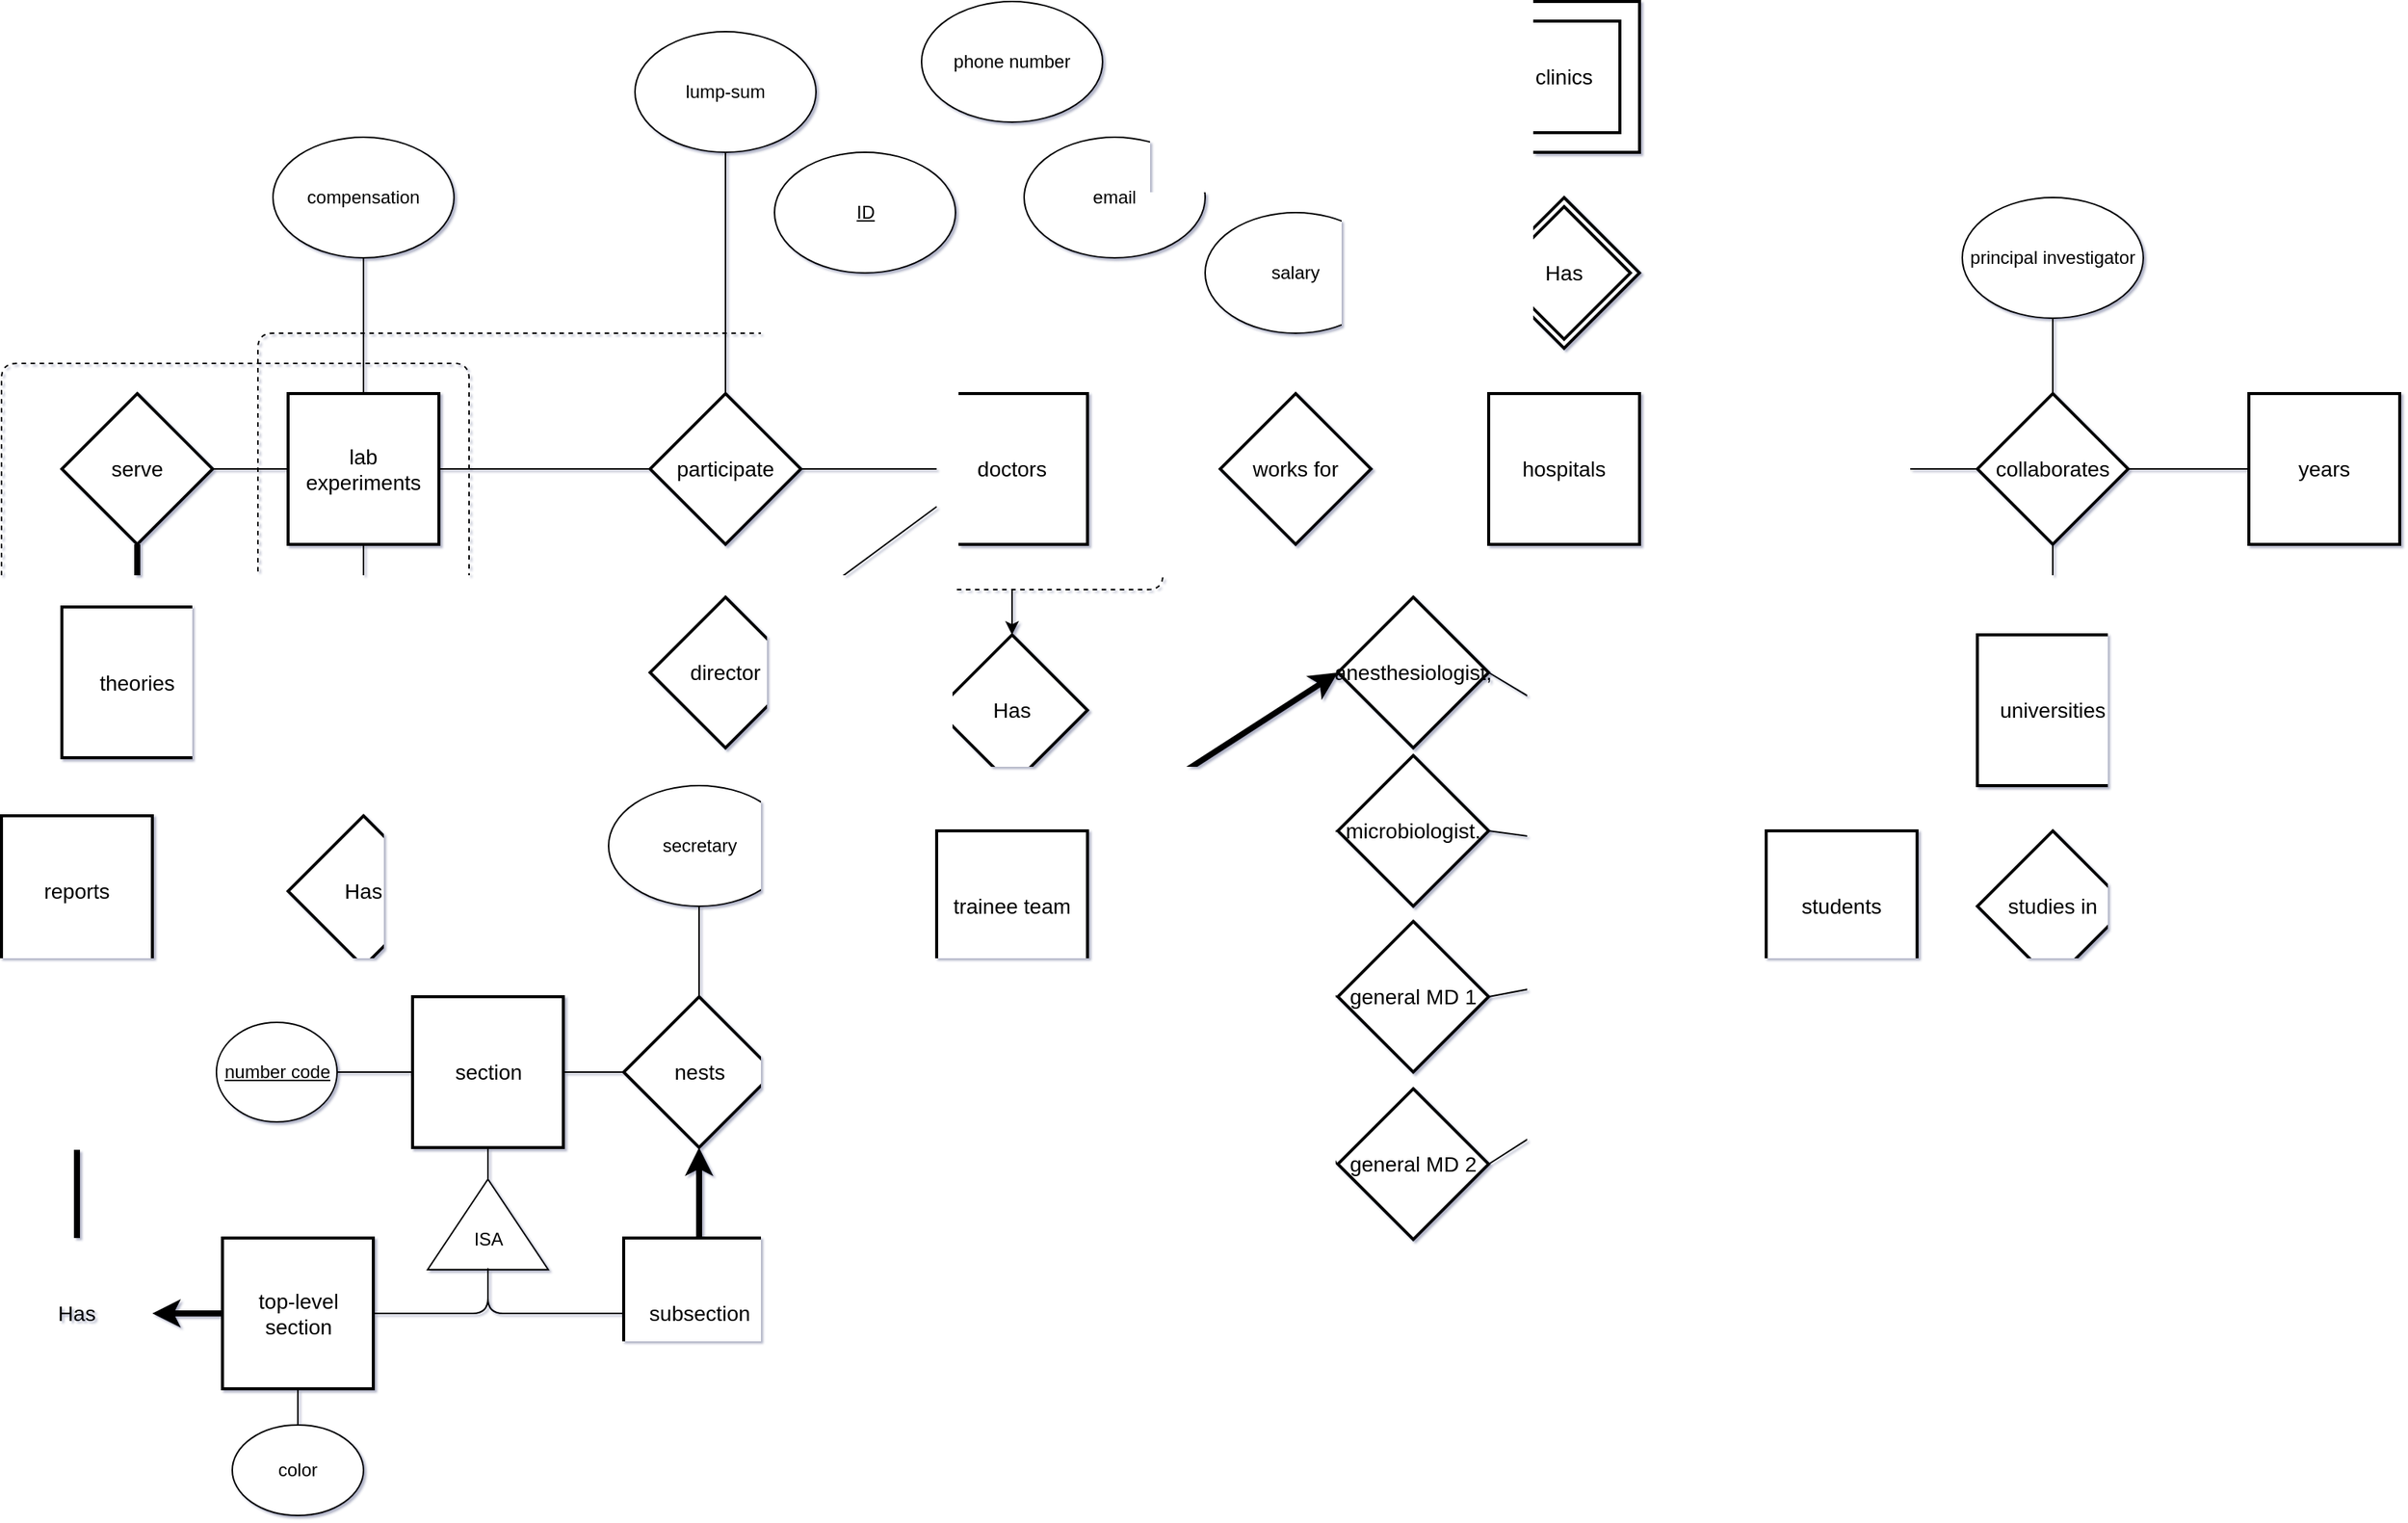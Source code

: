 <mxfile version="12.1.3" type="device" pages="1"><diagram id="QM0NJFeSqQSPvb3CgohX" name="Pagina-1"><mxGraphModel dx="2645" dy="2197" grid="1" gridSize="10" guides="1" tooltips="1" connect="1" arrows="1" fold="1" page="1" pageScale="1" pageWidth="827" pageHeight="1169" background="none" math="0" shadow="1"><root><mxCell id="ZSXTeygLcAKhFnz351AE-0"/><mxCell id="ZSXTeygLcAKhFnz351AE-1" parent="ZSXTeygLcAKhFnz351AE-0"/><mxCell id="ZSXTeygLcAKhFnz351AE-2" value="doctors" style="strokeWidth=2;whiteSpace=wrap;html=1;align=center;fontSize=14;" parent="ZSXTeygLcAKhFnz351AE-1" vertex="1"><mxGeometry x="250" y="70" width="100" height="100" as="geometry"/></mxCell><mxCell id="ZSXTeygLcAKhFnz351AE-3" value="hospitals" style="strokeWidth=2;whiteSpace=wrap;html=1;align=center;fontSize=14;" parent="ZSXTeygLcAKhFnz351AE-1" vertex="1"><mxGeometry x="616" y="70" width="100" height="100" as="geometry"/></mxCell><mxCell id="ZSXTeygLcAKhFnz351AE-4" value="lab experiments" style="strokeWidth=2;whiteSpace=wrap;html=1;align=center;fontSize=14;" parent="ZSXTeygLcAKhFnz351AE-1" vertex="1"><mxGeometry x="-180" y="70" width="100" height="100" as="geometry"/></mxCell><mxCell id="ZSXTeygLcAKhFnz351AE-5" value="clinics" style="shape=ext;strokeWidth=2;margin=10;double=1;whiteSpace=wrap;html=1;align=center;fontSize=14;" parent="ZSXTeygLcAKhFnz351AE-1" vertex="1"><mxGeometry x="616" y="-190" width="100" height="100" as="geometry"/></mxCell><mxCell id="ZSXTeygLcAKhFnz351AE-7" value="works for" style="shape=rhombus;strokeWidth=2;fontSize=17;perimeter=rhombusPerimeter;whiteSpace=wrap;html=1;align=center;fontSize=14;" parent="ZSXTeygLcAKhFnz351AE-1" vertex="1"><mxGeometry x="438" y="70" width="100" height="100" as="geometry"/></mxCell><mxCell id="ZSXTeygLcAKhFnz351AE-8" value="Has" style="shape=rhombus;double=1;strokeWidth=2;fontSize=17;perimeter=rhombusPerimeter;whiteSpace=wrap;html=1;align=center;fontSize=14;" parent="ZSXTeygLcAKhFnz351AE-1" vertex="1"><mxGeometry x="616" y="-60" width="100" height="100" as="geometry"/></mxCell><mxCell id="ZSXTeygLcAKhFnz351AE-10" value="salary" style="ellipse;whiteSpace=wrap;html=1;strokeWidth=1;" parent="ZSXTeygLcAKhFnz351AE-1" vertex="1"><mxGeometry x="428" y="-50" width="120" height="80" as="geometry"/></mxCell><mxCell id="ZSXTeygLcAKhFnz351AE-11" value="&lt;u&gt;ID&lt;/u&gt;" style="ellipse;whiteSpace=wrap;html=1;strokeWidth=1;" parent="ZSXTeygLcAKhFnz351AE-1" vertex="1"><mxGeometry x="142.5" y="-90" width="120" height="80" as="geometry"/></mxCell><mxCell id="ZSXTeygLcAKhFnz351AE-12" value="phone number" style="ellipse;whiteSpace=wrap;html=1;strokeWidth=1;" parent="ZSXTeygLcAKhFnz351AE-1" vertex="1"><mxGeometry x="240" y="-190" width="120" height="80" as="geometry"/></mxCell><mxCell id="ZSXTeygLcAKhFnz351AE-13" value="compensation" style="ellipse;whiteSpace=wrap;html=1;strokeWidth=1;" parent="ZSXTeygLcAKhFnz351AE-1" vertex="1"><mxGeometry x="-190" y="-100" width="120" height="80" as="geometry"/></mxCell><mxCell id="ZSXTeygLcAKhFnz351AE-14" value="lump-sum" style="ellipse;whiteSpace=wrap;html=1;strokeWidth=1;" parent="ZSXTeygLcAKhFnz351AE-1" vertex="1"><mxGeometry x="50" y="-170" width="120" height="80" as="geometry"/></mxCell><mxCell id="ZSXTeygLcAKhFnz351AE-16" value="theories" style="strokeWidth=2;whiteSpace=wrap;html=1;align=center;fontSize=14;" parent="ZSXTeygLcAKhFnz351AE-1" vertex="1"><mxGeometry x="-330" y="211.5" width="100" height="100" as="geometry"/></mxCell><mxCell id="ZSXTeygLcAKhFnz351AE-18" value="director" style="shape=rhombus;strokeWidth=2;fontSize=17;perimeter=rhombusPerimeter;whiteSpace=wrap;html=1;align=center;fontSize=14;" parent="ZSXTeygLcAKhFnz351AE-1" vertex="1"><mxGeometry x="60" y="205" width="100" height="100" as="geometry"/></mxCell><mxCell id="ZSXTeygLcAKhFnz351AE-19" value="email" style="ellipse;whiteSpace=wrap;html=1;strokeWidth=1;" parent="ZSXTeygLcAKhFnz351AE-1" vertex="1"><mxGeometry x="308" y="-100" width="120" height="80" as="geometry"/></mxCell><mxCell id="ZSXTeygLcAKhFnz351AE-20" value="trainee team" style="strokeWidth=2;whiteSpace=wrap;html=1;align=center;fontSize=14;" parent="ZSXTeygLcAKhFnz351AE-1" vertex="1"><mxGeometry x="250" y="360" width="100" height="100" as="geometry"/></mxCell><mxCell id="ZSXTeygLcAKhFnz351AE-21" value="students" style="strokeWidth=2;whiteSpace=wrap;html=1;align=center;fontSize=14;" parent="ZSXTeygLcAKhFnz351AE-1" vertex="1"><mxGeometry x="800" y="360" width="100" height="100" as="geometry"/></mxCell><mxCell id="ZSXTeygLcAKhFnz351AE-22" value="universities" style="strokeWidth=2;whiteSpace=wrap;html=1;align=center;fontSize=14;" parent="ZSXTeygLcAKhFnz351AE-1" vertex="1"><mxGeometry x="940" y="230" width="100" height="100" as="geometry"/></mxCell><mxCell id="ZSXTeygLcAKhFnz351AE-23" value="studies in" style="shape=rhombus;strokeWidth=2;fontSize=17;perimeter=rhombusPerimeter;whiteSpace=wrap;html=1;align=center;fontSize=14;" parent="ZSXTeygLcAKhFnz351AE-1" vertex="1"><mxGeometry x="940" y="360" width="100" height="100" as="geometry"/></mxCell><mxCell id="ZSXTeygLcAKhFnz351AE-26" value="Has" style="shape=rhombus;strokeWidth=2;fontSize=17;perimeter=rhombusPerimeter;whiteSpace=wrap;html=1;align=center;fontSize=14;" parent="ZSXTeygLcAKhFnz351AE-1" vertex="1"><mxGeometry x="-180" y="350" width="100" height="100" as="geometry"/></mxCell><mxCell id="ZSXTeygLcAKhFnz351AE-27" value="reports" style="strokeWidth=2;whiteSpace=wrap;html=1;align=center;fontSize=14;" parent="ZSXTeygLcAKhFnz351AE-1" vertex="1"><mxGeometry x="-370" y="350" width="100" height="100" as="geometry"/></mxCell><mxCell id="ZSXTeygLcAKhFnz351AE-28" value="Has" style="shape=rhombus;strokeWidth=2;fontSize=17;perimeter=rhombusPerimeter;whiteSpace=wrap;html=1;align=center;fontSize=14;" parent="ZSXTeygLcAKhFnz351AE-1" vertex="1"><mxGeometry x="-370" y="630" width="100" height="100" as="geometry"/></mxCell><mxCell id="ZSXTeygLcAKhFnz351AE-36" value="color" style="ellipse;whiteSpace=wrap;html=1;strokeWidth=1;" parent="ZSXTeygLcAKhFnz351AE-1" vertex="1"><mxGeometry x="-217" y="754" width="87" height="60" as="geometry"/></mxCell><mxCell id="ZSXTeygLcAKhFnz351AE-37" value="&lt;u&gt;number code&lt;/u&gt;" style="ellipse;whiteSpace=wrap;html=1;strokeWidth=1;" parent="ZSXTeygLcAKhFnz351AE-1" vertex="1"><mxGeometry x="-227.5" y="487" width="80" height="66" as="geometry"/></mxCell><mxCell id="ZSXTeygLcAKhFnz351AE-38" value="nests" style="shape=rhombus;strokeWidth=2;fontSize=17;perimeter=rhombusPerimeter;whiteSpace=wrap;html=1;align=center;fontSize=14;" parent="ZSXTeygLcAKhFnz351AE-1" vertex="1"><mxGeometry x="42.5" y="470" width="100" height="100" as="geometry"/></mxCell><mxCell id="ZSXTeygLcAKhFnz351AE-42" value="" style="endArrow=none;html=1;strokeWidth=1;exitX=0.5;exitY=1;exitDx=0;exitDy=0;entryX=0.5;entryY=0;entryDx=0;entryDy=0;" parent="ZSXTeygLcAKhFnz351AE-1" source="NHOHfofQEpUwEQ5qX0WM-1" target="ZSXTeygLcAKhFnz351AE-36" edge="1"><mxGeometry width="50" height="50" relative="1" as="geometry"><mxPoint x="-526.5" y="530" as="sourcePoint"/><mxPoint x="-649.5" y="665" as="targetPoint"/></mxGeometry></mxCell><mxCell id="ZSXTeygLcAKhFnz351AE-47" value="" style="endArrow=none;html=1;strokeWidth=1;exitX=0;exitY=0.5;exitDx=0;exitDy=0;entryX=1;entryY=0.5;entryDx=0;entryDy=0;" parent="ZSXTeygLcAKhFnz351AE-1" source="NHOHfofQEpUwEQ5qX0WM-5" target="ZSXTeygLcAKhFnz351AE-37" edge="1"><mxGeometry width="50" height="50" relative="1" as="geometry"><mxPoint x="-526.5" y="605" as="sourcePoint"/><mxPoint x="-197.5" y="505" as="targetPoint"/></mxGeometry></mxCell><mxCell id="ZSXTeygLcAKhFnz351AE-50" value="" style="endArrow=none;html=1;strokeWidth=1;exitX=0.5;exitY=1;exitDx=0;exitDy=0;entryX=0.5;entryY=0;entryDx=0;entryDy=0;" parent="ZSXTeygLcAKhFnz351AE-1" source="ZSXTeygLcAKhFnz351AE-13" target="ZSXTeygLcAKhFnz351AE-4" edge="1"><mxGeometry width="50" height="50" relative="1" as="geometry"><mxPoint x="-60" y="600" as="sourcePoint"/><mxPoint x="-90" y="360" as="targetPoint"/></mxGeometry></mxCell><mxCell id="ZSXTeygLcAKhFnz351AE-52" value="" style="endArrow=none;html=1;strokeWidth=1;exitX=0;exitY=0.75;exitDx=0;exitDy=0;entryX=1;entryY=0;entryDx=0;entryDy=0;" parent="ZSXTeygLcAKhFnz351AE-1" source="ZSXTeygLcAKhFnz351AE-2" target="ZSXTeygLcAKhFnz351AE-18" edge="1"><mxGeometry width="50" height="50" relative="1" as="geometry"><mxPoint x="20" y="120" as="sourcePoint"/><mxPoint x="-390" y="440" as="targetPoint"/></mxGeometry></mxCell><mxCell id="ZSXTeygLcAKhFnz351AE-54" value="" style="endArrow=classic;html=1;strokeWidth=1;entryX=0;entryY=0.5;entryDx=0;entryDy=0;" parent="ZSXTeygLcAKhFnz351AE-1" target="ZSXTeygLcAKhFnz351AE-18" edge="1"><mxGeometry width="50" height="50" relative="1" as="geometry"><mxPoint x="-60" y="255" as="sourcePoint"/><mxPoint x="-335" y="670" as="targetPoint"/></mxGeometry></mxCell><mxCell id="ZSXTeygLcAKhFnz351AE-57" value="collaborates" style="shape=rhombus;strokeWidth=2;fontSize=17;perimeter=rhombusPerimeter;whiteSpace=wrap;html=1;align=center;fontSize=14;" parent="ZSXTeygLcAKhFnz351AE-1" vertex="1"><mxGeometry x="940" y="70" width="100" height="100" as="geometry"/></mxCell><mxCell id="ZSXTeygLcAKhFnz351AE-58" value="years" style="strokeWidth=2;whiteSpace=wrap;html=1;align=center;fontSize=14;" parent="ZSXTeygLcAKhFnz351AE-1" vertex="1"><mxGeometry x="1120" y="70" width="100" height="100" as="geometry"/></mxCell><mxCell id="ZSXTeygLcAKhFnz351AE-59" value="principal investigator" style="ellipse;whiteSpace=wrap;html=1;strokeWidth=1;" parent="ZSXTeygLcAKhFnz351AE-1" vertex="1"><mxGeometry x="930" y="-60" width="120" height="80" as="geometry"/></mxCell><mxCell id="ZSXTeygLcAKhFnz351AE-60" value="" style="endArrow=none;html=1;strokeWidth=1;exitX=0.5;exitY=0;exitDx=0;exitDy=0;entryX=0.5;entryY=1;entryDx=0;entryDy=0;" parent="ZSXTeygLcAKhFnz351AE-1" source="ZSXTeygLcAKhFnz351AE-22" target="ZSXTeygLcAKhFnz351AE-57" edge="1"><mxGeometry width="50" height="50" relative="1" as="geometry"><mxPoint x="440" y="280" as="sourcePoint"/><mxPoint x="490" y="230" as="targetPoint"/></mxGeometry></mxCell><mxCell id="ZSXTeygLcAKhFnz351AE-61" value="" style="endArrow=none;html=1;strokeWidth=1;exitX=1;exitY=0.5;exitDx=0;exitDy=0;entryX=0;entryY=0.5;entryDx=0;entryDy=0;" parent="ZSXTeygLcAKhFnz351AE-1" source="ZSXTeygLcAKhFnz351AE-21" target="ZSXTeygLcAKhFnz351AE-23" edge="1"><mxGeometry width="50" height="50" relative="1" as="geometry"><mxPoint x="690" y="320" as="sourcePoint"/><mxPoint x="740" y="270" as="targetPoint"/></mxGeometry></mxCell><mxCell id="ZSXTeygLcAKhFnz351AE-62" value="" style="endArrow=none;html=1;strokeWidth=1;exitX=1;exitY=0.5;exitDx=0;exitDy=0;entryX=0;entryY=0.25;entryDx=0;entryDy=0;" parent="ZSXTeygLcAKhFnz351AE-1" source="7Ep8FKc4gv4H6PYfno0c-1" target="ZSXTeygLcAKhFnz351AE-21" edge="1"><mxGeometry width="50" height="50" relative="1" as="geometry"><mxPoint x="780" y="410" as="sourcePoint"/><mxPoint x="680" y="240" as="targetPoint"/></mxGeometry></mxCell><mxCell id="ZSXTeygLcAKhFnz351AE-63" value="" style="endArrow=none;html=1;strokeWidth=1;entryX=0;entryY=0.5;entryDx=0;entryDy=0;exitX=1;exitY=0.5;exitDx=0;exitDy=0;" parent="ZSXTeygLcAKhFnz351AE-1" source="ZSXTeygLcAKhFnz351AE-57" target="ZSXTeygLcAKhFnz351AE-58" edge="1"><mxGeometry width="50" height="50" relative="1" as="geometry"><mxPoint x="400" y="230" as="sourcePoint"/><mxPoint x="450" y="180" as="targetPoint"/></mxGeometry></mxCell><mxCell id="ZSXTeygLcAKhFnz351AE-64" value="" style="endArrow=none;html=1;strokeWidth=1;exitX=0;exitY=0.5;exitDx=0;exitDy=0;entryX=1;entryY=0.5;entryDx=0;entryDy=0;" parent="ZSXTeygLcAKhFnz351AE-1" source="ZSXTeygLcAKhFnz351AE-57" target="ZSXTeygLcAKhFnz351AE-3" edge="1"><mxGeometry width="50" height="50" relative="1" as="geometry"><mxPoint x="450" y="260" as="sourcePoint"/><mxPoint x="500" y="210" as="targetPoint"/></mxGeometry></mxCell><mxCell id="ZSXTeygLcAKhFnz351AE-65" value="" style="endArrow=none;html=1;strokeWidth=1;exitX=0.5;exitY=0;exitDx=0;exitDy=0;entryX=0.5;entryY=1;entryDx=0;entryDy=0;" parent="ZSXTeygLcAKhFnz351AE-1" source="ZSXTeygLcAKhFnz351AE-23" target="ZSXTeygLcAKhFnz351AE-22" edge="1"><mxGeometry width="50" height="50" relative="1" as="geometry"><mxPoint x="510" y="290" as="sourcePoint"/><mxPoint x="560" y="240" as="targetPoint"/></mxGeometry></mxCell><mxCell id="ZSXTeygLcAKhFnz351AE-66" value="" style="endArrow=none;html=1;strokeWidth=1;exitX=1;exitY=0.5;exitDx=0;exitDy=0;entryX=0;entryY=0.5;entryDx=0;entryDy=0;" parent="ZSXTeygLcAKhFnz351AE-1" source="ZSXTeygLcAKhFnz351AE-7" target="ZSXTeygLcAKhFnz351AE-3" edge="1"><mxGeometry width="50" height="50" relative="1" as="geometry"><mxPoint x="350" y="260" as="sourcePoint"/><mxPoint x="400" y="210" as="targetPoint"/></mxGeometry></mxCell><mxCell id="ZSXTeygLcAKhFnz351AE-67" value="" style="endArrow=classic;html=1;strokeWidth=3;exitX=1;exitY=0.5;exitDx=0;exitDy=0;entryX=0;entryY=0.5;entryDx=0;entryDy=0;" parent="ZSXTeygLcAKhFnz351AE-1" source="ZSXTeygLcAKhFnz351AE-2" target="ZSXTeygLcAKhFnz351AE-7" edge="1"><mxGeometry width="50" height="50" relative="1" as="geometry"><mxPoint x="250" y="180" as="sourcePoint"/><mxPoint x="300" y="130" as="targetPoint"/></mxGeometry></mxCell><mxCell id="ZSXTeygLcAKhFnz351AE-69" value="serve" style="shape=rhombus;strokeWidth=2;fontSize=17;perimeter=rhombusPerimeter;whiteSpace=wrap;html=1;align=center;fontSize=14;" parent="ZSXTeygLcAKhFnz351AE-1" vertex="1"><mxGeometry x="-330" y="70" width="100" height="100" as="geometry"/></mxCell><mxCell id="ZSXTeygLcAKhFnz351AE-72" value="" style="endArrow=none;html=1;strokeWidth=4;exitX=0.5;exitY=0;exitDx=0;exitDy=0;entryX=0.5;entryY=1;entryDx=0;entryDy=0;" parent="ZSXTeygLcAKhFnz351AE-1" source="ZSXTeygLcAKhFnz351AE-16" target="ZSXTeygLcAKhFnz351AE-69" edge="1"><mxGeometry width="50" height="50" relative="1" as="geometry"><mxPoint x="-827" y="735" as="sourcePoint"/><mxPoint x="-777" y="685" as="targetPoint"/></mxGeometry></mxCell><mxCell id="ZSXTeygLcAKhFnz351AE-74" value="" style="endArrow=none;html=1;strokeWidth=1;entryX=0;entryY=0.5;entryDx=0;entryDy=0;exitX=1;exitY=0.5;exitDx=0;exitDy=0;" parent="ZSXTeygLcAKhFnz351AE-1" source="ZSXTeygLcAKhFnz351AE-69" target="ZSXTeygLcAKhFnz351AE-4" edge="1"><mxGeometry width="50" height="50" relative="1" as="geometry"><mxPoint x="-150" y="250" as="sourcePoint"/><mxPoint x="80" y="540" as="targetPoint"/></mxGeometry></mxCell><mxCell id="ZSXTeygLcAKhFnz351AE-77" value="" style="endArrow=none;html=1;strokeWidth=1;exitX=0.573;exitY=0.99;exitDx=0;exitDy=0;exitPerimeter=0;entryX=0.25;entryY=0;entryDx=0;entryDy=0;" parent="ZSXTeygLcAKhFnz351AE-1" source="ZSXTeygLcAKhFnz351AE-11" target="ZSXTeygLcAKhFnz351AE-2" edge="1"><mxGeometry width="50" height="50" relative="1" as="geometry"><mxPoint x="-30" y="190" as="sourcePoint"/><mxPoint x="20" y="140" as="targetPoint"/></mxGeometry></mxCell><mxCell id="ZSXTeygLcAKhFnz351AE-78" value="" style="endArrow=none;html=1;strokeWidth=1;exitX=0.5;exitY=1;exitDx=0;exitDy=0;entryX=0.5;entryY=0;entryDx=0;entryDy=0;" parent="ZSXTeygLcAKhFnz351AE-1" source="ZSXTeygLcAKhFnz351AE-12" target="ZSXTeygLcAKhFnz351AE-2" edge="1"><mxGeometry width="50" height="50" relative="1" as="geometry"><mxPoint x="10" y="240" as="sourcePoint"/><mxPoint x="60" y="190" as="targetPoint"/></mxGeometry></mxCell><mxCell id="ZSXTeygLcAKhFnz351AE-79" value="" style="endArrow=none;html=1;strokeWidth=1;exitX=0.5;exitY=1;exitDx=0;exitDy=0;entryX=0.75;entryY=0;entryDx=0;entryDy=0;" parent="ZSXTeygLcAKhFnz351AE-1" source="ZSXTeygLcAKhFnz351AE-19" target="ZSXTeygLcAKhFnz351AE-2" edge="1"><mxGeometry width="50" height="50" relative="1" as="geometry"><mxPoint x="30" y="250" as="sourcePoint"/><mxPoint x="80" y="200" as="targetPoint"/></mxGeometry></mxCell><mxCell id="ZSXTeygLcAKhFnz351AE-80" value="" style="endArrow=none;html=1;strokeWidth=1;exitX=0.5;exitY=0;exitDx=0;exitDy=0;entryX=0.5;entryY=1;entryDx=0;entryDy=0;" parent="ZSXTeygLcAKhFnz351AE-1" source="ZSXTeygLcAKhFnz351AE-7" target="ZSXTeygLcAKhFnz351AE-10" edge="1"><mxGeometry width="50" height="50" relative="1" as="geometry"><mxPoint x="470" y="110" as="sourcePoint"/><mxPoint x="520" y="60" as="targetPoint"/></mxGeometry></mxCell><mxCell id="ZSXTeygLcAKhFnz351AE-81" value="" style="endArrow=classic;html=1;strokeWidth=4;exitX=0.5;exitY=1;exitDx=0;exitDy=0;entryX=0.5;entryY=0;entryDx=0;entryDy=0;" parent="ZSXTeygLcAKhFnz351AE-1" source="ZSXTeygLcAKhFnz351AE-5" target="ZSXTeygLcAKhFnz351AE-8" edge="1"><mxGeometry width="50" height="50" relative="1" as="geometry"><mxPoint x="540" y="70" as="sourcePoint"/><mxPoint x="590" y="20" as="targetPoint"/></mxGeometry></mxCell><mxCell id="ZSXTeygLcAKhFnz351AE-82" value="" style="endArrow=none;html=1;strokeWidth=1;exitX=0.5;exitY=0;exitDx=0;exitDy=0;entryX=0.5;entryY=1;entryDx=0;entryDy=0;" parent="ZSXTeygLcAKhFnz351AE-1" source="ZSXTeygLcAKhFnz351AE-3" target="ZSXTeygLcAKhFnz351AE-8" edge="1"><mxGeometry width="50" height="50" relative="1" as="geometry"><mxPoint x="530" y="110" as="sourcePoint"/><mxPoint x="580" y="60" as="targetPoint"/></mxGeometry></mxCell><mxCell id="ZSXTeygLcAKhFnz351AE-83" value="" style="endArrow=none;html=1;strokeWidth=1;exitX=0.5;exitY=1;exitDx=0;exitDy=0;entryX=0.5;entryY=0;entryDx=0;entryDy=0;" parent="ZSXTeygLcAKhFnz351AE-1" source="ZSXTeygLcAKhFnz351AE-59" target="ZSXTeygLcAKhFnz351AE-57" edge="1"><mxGeometry width="50" height="50" relative="1" as="geometry"><mxPoint x="600" y="260" as="sourcePoint"/><mxPoint x="650" y="210" as="targetPoint"/></mxGeometry></mxCell><mxCell id="ZSXTeygLcAKhFnz351AE-84" value="" style="endArrow=none;html=1;strokeWidth=1;exitX=0;exitY=0.5;exitDx=0;exitDy=0;entryX=1;entryY=0.5;entryDx=0;entryDy=0;" parent="ZSXTeygLcAKhFnz351AE-1" source="ZSXTeygLcAKhFnz351AE-26" target="ZSXTeygLcAKhFnz351AE-27" edge="1"><mxGeometry width="50" height="50" relative="1" as="geometry"><mxPoint x="-180" y="430" as="sourcePoint"/><mxPoint x="-200" y="430" as="targetPoint"/></mxGeometry></mxCell><mxCell id="rrg5Hwuu7RxeB1gtMwiU-5" value="" style="endArrow=none;html=1;strokeWidth=1;exitX=0.5;exitY=0;exitDx=0;exitDy=0;entryX=0.5;entryY=1;entryDx=0;entryDy=0;" parent="ZSXTeygLcAKhFnz351AE-1" source="ZSXTeygLcAKhFnz351AE-26" target="ZSXTeygLcAKhFnz351AE-4" edge="1"><mxGeometry width="50" height="50" relative="1" as="geometry"><mxPoint x="-170" y="510" as="sourcePoint"/><mxPoint x="-120" y="460" as="targetPoint"/></mxGeometry></mxCell><mxCell id="rrg5Hwuu7RxeB1gtMwiU-7" value="Has" style="shape=rhombus;strokeWidth=2;fontSize=17;perimeter=rhombusPerimeter;whiteSpace=wrap;html=1;align=center;fontSize=14;" parent="ZSXTeygLcAKhFnz351AE-1" vertex="1"><mxGeometry x="250" y="230" width="100" height="100" as="geometry"/></mxCell><mxCell id="rrg5Hwuu7RxeB1gtMwiU-9" value="" style="endArrow=none;html=1;strokeWidth=1;exitX=0.5;exitY=0;exitDx=0;exitDy=0;entryX=0.5;entryY=1;entryDx=0;entryDy=0;" parent="ZSXTeygLcAKhFnz351AE-1" source="ZSXTeygLcAKhFnz351AE-20" target="rrg5Hwuu7RxeB1gtMwiU-7" edge="1"><mxGeometry width="50" height="50" relative="1" as="geometry"><mxPoint x="-10" y="350" as="sourcePoint"/><mxPoint x="300" y="350" as="targetPoint"/></mxGeometry></mxCell><mxCell id="rrg5Hwuu7RxeB1gtMwiU-10" value="" style="endArrow=classic;html=1;strokeWidth=1;entryX=0.5;entryY=0;entryDx=0;entryDy=0;" parent="ZSXTeygLcAKhFnz351AE-1" target="rrg5Hwuu7RxeB1gtMwiU-7" edge="1"><mxGeometry width="50" height="50" relative="1" as="geometry"><mxPoint x="300" y="200" as="sourcePoint"/><mxPoint x="300" y="190" as="targetPoint"/></mxGeometry></mxCell><mxCell id="NHOHfofQEpUwEQ5qX0WM-1" value="top-level&lt;br&gt;section" style="strokeWidth=2;whiteSpace=wrap;html=1;align=center;fontSize=14;" parent="ZSXTeygLcAKhFnz351AE-1" vertex="1"><mxGeometry x="-223.5" y="630" width="100" height="100" as="geometry"/></mxCell><mxCell id="NHOHfofQEpUwEQ5qX0WM-2" value="subsection" style="strokeWidth=2;whiteSpace=wrap;html=1;align=center;fontSize=14;" parent="ZSXTeygLcAKhFnz351AE-1" vertex="1"><mxGeometry x="42.5" y="630" width="100" height="100" as="geometry"/></mxCell><mxCell id="NHOHfofQEpUwEQ5qX0WM-3" value="" style="triangle;whiteSpace=wrap;html=1;rotation=-90;" parent="ZSXTeygLcAKhFnz351AE-1" vertex="1"><mxGeometry x="-77.5" y="581" width="60" height="80" as="geometry"/></mxCell><mxCell id="NHOHfofQEpUwEQ5qX0WM-5" value="section" style="strokeWidth=2;whiteSpace=wrap;html=1;align=center;fontSize=14;" parent="ZSXTeygLcAKhFnz351AE-1" vertex="1"><mxGeometry x="-97.5" y="470" width="100" height="100" as="geometry"/></mxCell><mxCell id="NHOHfofQEpUwEQ5qX0WM-6" value="" style="endArrow=none;html=1;exitX=1;exitY=0.5;exitDx=0;exitDy=0;entryX=0.5;entryY=1;entryDx=0;entryDy=0;" parent="ZSXTeygLcAKhFnz351AE-1" source="NHOHfofQEpUwEQ5qX0WM-3" target="NHOHfofQEpUwEQ5qX0WM-5" edge="1"><mxGeometry width="50" height="50" relative="1" as="geometry"><mxPoint x="-67.5" y="800" as="sourcePoint"/><mxPoint x="-17.5" y="750" as="targetPoint"/></mxGeometry></mxCell><mxCell id="NHOHfofQEpUwEQ5qX0WM-10" value="" style="endArrow=none;html=1;entryX=0;entryY=0.5;entryDx=0;entryDy=0;" parent="ZSXTeygLcAKhFnz351AE-1" target="NHOHfofQEpUwEQ5qX0WM-2" edge="1"><mxGeometry width="50" height="50" relative="1" as="geometry"><mxPoint x="-47.5" y="650" as="sourcePoint"/><mxPoint x="52.5" y="720" as="targetPoint"/><Array as="points"><mxPoint x="-47.5" y="680"/></Array></mxGeometry></mxCell><mxCell id="NHOHfofQEpUwEQ5qX0WM-11" value="" style="endArrow=none;html=1;exitX=1;exitY=0.5;exitDx=0;exitDy=0;entryX=0;entryY=0.5;entryDx=0;entryDy=0;" parent="ZSXTeygLcAKhFnz351AE-1" source="NHOHfofQEpUwEQ5qX0WM-5" target="ZSXTeygLcAKhFnz351AE-38" edge="1"><mxGeometry width="50" height="50" relative="1" as="geometry"><mxPoint x="72.5" y="635" as="sourcePoint"/><mxPoint x="122.5" y="585" as="targetPoint"/></mxGeometry></mxCell><mxCell id="NHOHfofQEpUwEQ5qX0WM-13" value="" style="endArrow=none;html=1;exitX=1;exitY=0.5;exitDx=0;exitDy=0;entryX=0;entryY=0.5;entryDx=0;entryDy=0;" parent="ZSXTeygLcAKhFnz351AE-1" source="NHOHfofQEpUwEQ5qX0WM-1" target="NHOHfofQEpUwEQ5qX0WM-3" edge="1"><mxGeometry width="50" height="50" relative="1" as="geometry"><mxPoint x="8.5" y="810" as="sourcePoint"/><mxPoint x="-51.5" y="650" as="targetPoint"/><Array as="points"><mxPoint x="-47.5" y="680"/></Array></mxGeometry></mxCell><mxCell id="NHOHfofQEpUwEQ5qX0WM-15" value="secretary" style="ellipse;whiteSpace=wrap;html=1;" parent="ZSXTeygLcAKhFnz351AE-1" vertex="1"><mxGeometry x="32.5" y="330" width="120" height="80" as="geometry"/></mxCell><mxCell id="NHOHfofQEpUwEQ5qX0WM-16" value="" style="endArrow=none;html=1;exitX=0.5;exitY=0;exitDx=0;exitDy=0;entryX=0.5;entryY=1;entryDx=0;entryDy=0;" parent="ZSXTeygLcAKhFnz351AE-1" source="ZSXTeygLcAKhFnz351AE-38" target="NHOHfofQEpUwEQ5qX0WM-15" edge="1"><mxGeometry width="50" height="50" relative="1" as="geometry"><mxPoint x="272.5" y="650" as="sourcePoint"/><mxPoint x="322.5" y="600" as="targetPoint"/></mxGeometry></mxCell><mxCell id="NHOHfofQEpUwEQ5qX0WM-17" value="" style="endArrow=classic;html=1;exitX=0;exitY=0.5;exitDx=0;exitDy=0;entryX=1;entryY=0.5;entryDx=0;entryDy=0;strokeWidth=4;" parent="ZSXTeygLcAKhFnz351AE-1" source="NHOHfofQEpUwEQ5qX0WM-1" target="ZSXTeygLcAKhFnz351AE-28" edge="1"><mxGeometry width="50" height="50" relative="1" as="geometry"><mxPoint x="-397.5" y="780" as="sourcePoint"/><mxPoint x="-347.5" y="730" as="targetPoint"/></mxGeometry></mxCell><mxCell id="NHOHfofQEpUwEQ5qX0WM-19" value="" style="endArrow=none;html=1;strokeWidth=4;exitX=0.5;exitY=1;exitDx=0;exitDy=0;entryX=0.5;entryY=0;entryDx=0;entryDy=0;" parent="ZSXTeygLcAKhFnz351AE-1" source="ZSXTeygLcAKhFnz351AE-27" target="ZSXTeygLcAKhFnz351AE-28" edge="1"><mxGeometry width="50" height="50" relative="1" as="geometry"><mxPoint x="120" y="600" as="sourcePoint"/><mxPoint x="170" y="550" as="targetPoint"/></mxGeometry></mxCell><mxCell id="NHOHfofQEpUwEQ5qX0WM-20" value="" style="endArrow=classic;html=1;strokeWidth=4;exitX=0.5;exitY=0;exitDx=0;exitDy=0;entryX=0.5;entryY=1;entryDx=0;entryDy=0;" parent="ZSXTeygLcAKhFnz351AE-1" source="NHOHfofQEpUwEQ5qX0WM-2" target="ZSXTeygLcAKhFnz351AE-38" edge="1"><mxGeometry width="50" height="50" relative="1" as="geometry"><mxPoint x="162.5" y="670" as="sourcePoint"/><mxPoint x="212.5" y="620" as="targetPoint"/></mxGeometry></mxCell><mxCell id="NHOHfofQEpUwEQ5qX0WM-22" value="" style="endArrow=none;dashed=1;html=1;strokeWidth=1;" parent="ZSXTeygLcAKhFnz351AE-1" edge="1"><mxGeometry width="50" height="50" relative="1" as="geometry"><mxPoint x="-370" y="330" as="sourcePoint"/><mxPoint x="-370" y="330" as="targetPoint"/><Array as="points"><mxPoint x="-60" y="330"/><mxPoint x="-60" y="50"/><mxPoint x="-370" y="50"/></Array></mxGeometry></mxCell><mxCell id="NHOHfofQEpUwEQ5qX0WM-24" value="participate" style="shape=rhombus;strokeWidth=2;fontSize=17;perimeter=rhombusPerimeter;whiteSpace=wrap;html=1;align=center;fontSize=14;" parent="ZSXTeygLcAKhFnz351AE-1" vertex="1"><mxGeometry x="60" y="70" width="100" height="100" as="geometry"/></mxCell><mxCell id="NHOHfofQEpUwEQ5qX0WM-25" value="" style="endArrow=none;html=1;strokeWidth=1;exitX=1;exitY=0.5;exitDx=0;exitDy=0;entryX=0;entryY=0.5;entryDx=0;entryDy=0;" parent="ZSXTeygLcAKhFnz351AE-1" source="ZSXTeygLcAKhFnz351AE-4" target="NHOHfofQEpUwEQ5qX0WM-24" edge="1"><mxGeometry width="50" height="50" relative="1" as="geometry"><mxPoint y="190" as="sourcePoint"/><mxPoint x="50" y="140" as="targetPoint"/></mxGeometry></mxCell><mxCell id="NHOHfofQEpUwEQ5qX0WM-26" value="" style="endArrow=none;html=1;strokeWidth=1;exitX=0;exitY=0.5;exitDx=0;exitDy=0;entryX=1;entryY=0.5;entryDx=0;entryDy=0;" parent="ZSXTeygLcAKhFnz351AE-1" source="ZSXTeygLcAKhFnz351AE-2" target="NHOHfofQEpUwEQ5qX0WM-24" edge="1"><mxGeometry width="50" height="50" relative="1" as="geometry"><mxPoint x="-40" y="210" as="sourcePoint"/><mxPoint x="170" y="130" as="targetPoint"/></mxGeometry></mxCell><mxCell id="NHOHfofQEpUwEQ5qX0WM-27" value="" style="endArrow=none;html=1;strokeWidth=1;exitX=0.5;exitY=1;exitDx=0;exitDy=0;entryX=0.5;entryY=0;entryDx=0;entryDy=0;" parent="ZSXTeygLcAKhFnz351AE-1" source="ZSXTeygLcAKhFnz351AE-14" target="NHOHfofQEpUwEQ5qX0WM-24" edge="1"><mxGeometry width="50" height="50" relative="1" as="geometry"><mxPoint x="10" y="160" as="sourcePoint"/><mxPoint x="60" y="110" as="targetPoint"/></mxGeometry></mxCell><mxCell id="NHOHfofQEpUwEQ5qX0WM-28" value="" style="endArrow=none;dashed=1;html=1;strokeWidth=1;" parent="ZSXTeygLcAKhFnz351AE-1" edge="1"><mxGeometry width="50" height="50" relative="1" as="geometry"><mxPoint x="-200" y="200" as="sourcePoint"/><mxPoint x="-200" y="200" as="targetPoint"/><Array as="points"><mxPoint x="-200" y="30"/><mxPoint x="400" y="30"/><mxPoint x="400" y="200"/></Array></mxGeometry></mxCell><mxCell id="7Ep8FKc4gv4H6PYfno0c-0" value="anesthesiologist," style="shape=rhombus;strokeWidth=2;fontSize=17;perimeter=rhombusPerimeter;whiteSpace=wrap;html=1;align=center;fontSize=14;" vertex="1" parent="ZSXTeygLcAKhFnz351AE-1"><mxGeometry x="516" y="205" width="100" height="100" as="geometry"/></mxCell><mxCell id="7Ep8FKc4gv4H6PYfno0c-1" value="microbiologist." style="shape=rhombus;strokeWidth=2;fontSize=17;perimeter=rhombusPerimeter;whiteSpace=wrap;html=1;align=center;fontSize=14;" vertex="1" parent="ZSXTeygLcAKhFnz351AE-1"><mxGeometry x="516" y="310" width="100" height="100" as="geometry"/></mxCell><mxCell id="7Ep8FKc4gv4H6PYfno0c-2" value="general MD 2" style="shape=rhombus;strokeWidth=2;fontSize=17;perimeter=rhombusPerimeter;whiteSpace=wrap;html=1;align=center;fontSize=14;" vertex="1" parent="ZSXTeygLcAKhFnz351AE-1"><mxGeometry x="516" y="531" width="100" height="100" as="geometry"/></mxCell><mxCell id="7Ep8FKc4gv4H6PYfno0c-3" value="general MD 1" style="shape=rhombus;strokeWidth=2;fontSize=17;perimeter=rhombusPerimeter;whiteSpace=wrap;html=1;align=center;fontSize=14;" vertex="1" parent="ZSXTeygLcAKhFnz351AE-1"><mxGeometry x="516" y="420" width="100" height="100" as="geometry"/></mxCell><mxCell id="7Ep8FKc4gv4H6PYfno0c-7" value="" style="endArrow=none;html=1;exitX=1;exitY=0.5;exitDx=0;exitDy=0;entryX=0.007;entryY=1.03;entryDx=0;entryDy=0;entryPerimeter=0;" edge="1" parent="ZSXTeygLcAKhFnz351AE-1" source="7Ep8FKc4gv4H6PYfno0c-2" target="ZSXTeygLcAKhFnz351AE-21"><mxGeometry width="50" height="50" relative="1" as="geometry"><mxPoint x="710" y="560" as="sourcePoint"/><mxPoint x="830" y="581" as="targetPoint"/></mxGeometry></mxCell><mxCell id="7Ep8FKc4gv4H6PYfno0c-8" value="" style="endArrow=none;html=1;exitX=1;exitY=0.5;exitDx=0;exitDy=0;entryX=0;entryY=0.75;entryDx=0;entryDy=0;" edge="1" parent="ZSXTeygLcAKhFnz351AE-1" source="7Ep8FKc4gv4H6PYfno0c-3" target="ZSXTeygLcAKhFnz351AE-21"><mxGeometry width="50" height="50" relative="1" as="geometry"><mxPoint x="710" y="810" as="sourcePoint"/><mxPoint x="760" y="760" as="targetPoint"/></mxGeometry></mxCell><mxCell id="7Ep8FKc4gv4H6PYfno0c-9" value="" style="endArrow=none;html=1;exitX=1;exitY=0.5;exitDx=0;exitDy=0;entryX=-0.02;entryY=0.043;entryDx=0;entryDy=0;entryPerimeter=0;" edge="1" parent="ZSXTeygLcAKhFnz351AE-1" source="7Ep8FKc4gv4H6PYfno0c-0" target="ZSXTeygLcAKhFnz351AE-21"><mxGeometry width="50" height="50" relative="1" as="geometry"><mxPoint x="280" y="630" as="sourcePoint"/><mxPoint x="330" y="580" as="targetPoint"/></mxGeometry></mxCell><mxCell id="7Ep8FKc4gv4H6PYfno0c-10" value="" style="endArrow=classic;html=1;entryX=0;entryY=0.5;entryDx=0;entryDy=0;strokeWidth=4;exitX=1.007;exitY=0.017;exitDx=0;exitDy=0;exitPerimeter=0;" edge="1" parent="ZSXTeygLcAKhFnz351AE-1" source="ZSXTeygLcAKhFnz351AE-20" target="7Ep8FKc4gv4H6PYfno0c-0"><mxGeometry width="50" height="50" relative="1" as="geometry"><mxPoint x="440" y="400" as="sourcePoint"/><mxPoint x="390" y="670" as="targetPoint"/></mxGeometry></mxCell><mxCell id="7Ep8FKc4gv4H6PYfno0c-13" value="" style="endArrow=classic;html=1;strokeWidth=4;exitX=1;exitY=0.25;exitDx=0;exitDy=0;entryX=0;entryY=0.5;entryDx=0;entryDy=0;" edge="1" parent="ZSXTeygLcAKhFnz351AE-1" source="ZSXTeygLcAKhFnz351AE-20" target="7Ep8FKc4gv4H6PYfno0c-1"><mxGeometry width="50" height="50" relative="1" as="geometry"><mxPoint x="170" y="520" as="sourcePoint"/><mxPoint x="220" y="470" as="targetPoint"/></mxGeometry></mxCell><mxCell id="7Ep8FKc4gv4H6PYfno0c-14" value="" style="endArrow=classic;html=1;strokeWidth=4;entryX=0;entryY=0.5;entryDx=0;entryDy=0;exitX=0.98;exitY=1.043;exitDx=0;exitDy=0;exitPerimeter=0;" edge="1" parent="ZSXTeygLcAKhFnz351AE-1" source="ZSXTeygLcAKhFnz351AE-20" target="7Ep8FKc4gv4H6PYfno0c-2"><mxGeometry width="50" height="50" relative="1" as="geometry"><mxPoint x="270" y="640" as="sourcePoint"/><mxPoint x="320" y="590" as="targetPoint"/></mxGeometry></mxCell><mxCell id="7Ep8FKc4gv4H6PYfno0c-15" value="" style="endArrow=classic;html=1;strokeWidth=4;entryX=0;entryY=0.5;entryDx=0;entryDy=0;exitX=1;exitY=0.75;exitDx=0;exitDy=0;" edge="1" parent="ZSXTeygLcAKhFnz351AE-1" source="ZSXTeygLcAKhFnz351AE-20" target="7Ep8FKc4gv4H6PYfno0c-3"><mxGeometry width="50" height="50" relative="1" as="geometry"><mxPoint x="390" y="450" as="sourcePoint"/><mxPoint x="460" y="600" as="targetPoint"/></mxGeometry></mxCell><mxCell id="7Ep8FKc4gv4H6PYfno0c-16" value="ISA" style="text;html=1;strokeColor=none;fillColor=none;align=center;verticalAlign=middle;whiteSpace=wrap;rounded=0;" vertex="1" parent="ZSXTeygLcAKhFnz351AE-1"><mxGeometry x="-67.5" y="621" width="40" height="20" as="geometry"/></mxCell></root></mxGraphModel></diagram></mxfile>